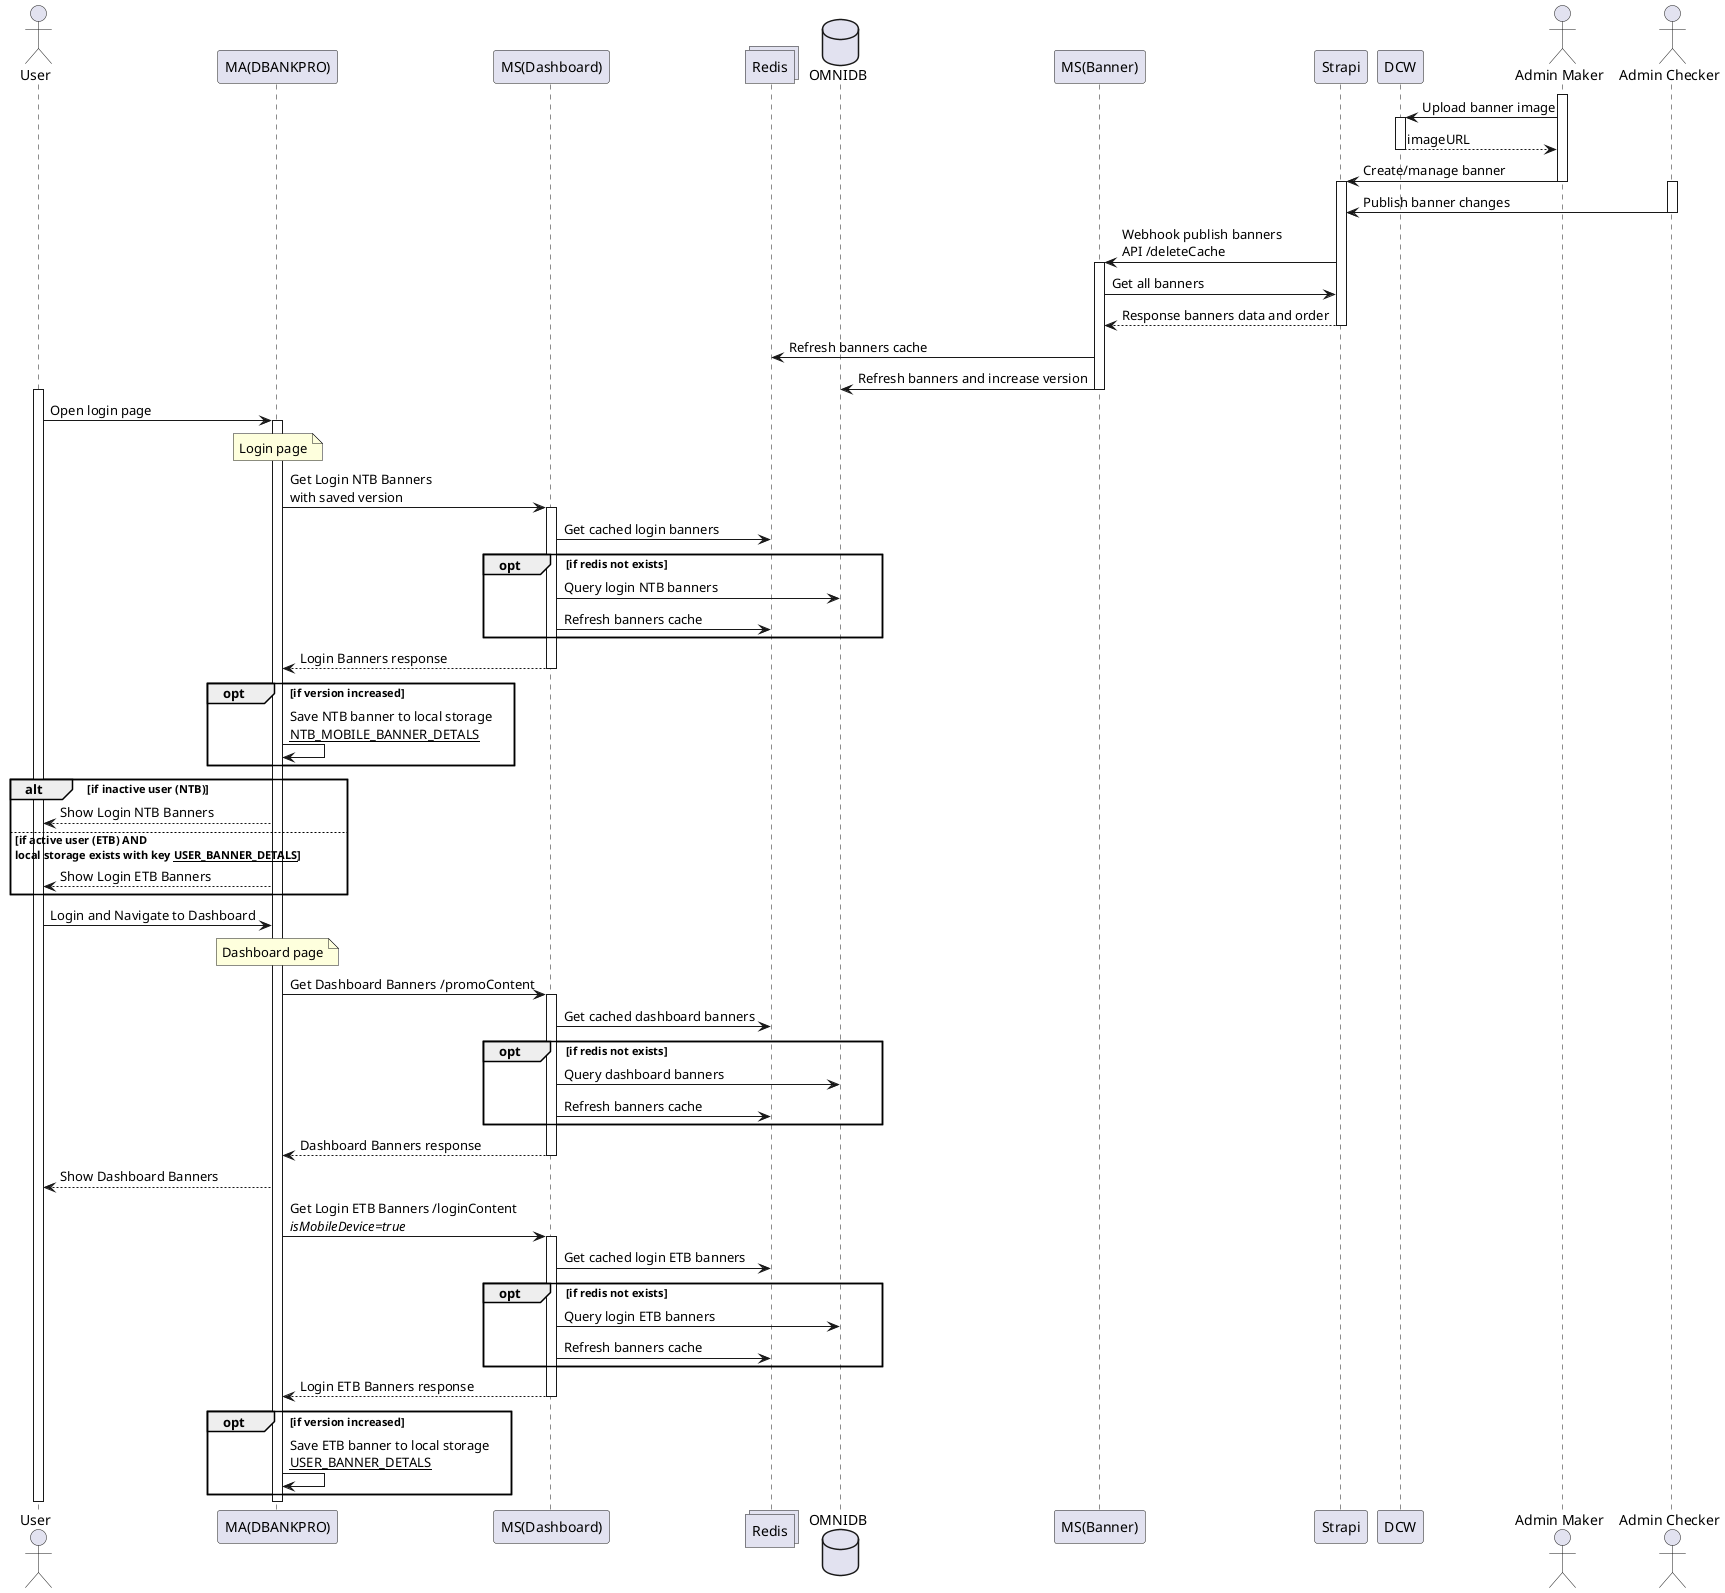 @startuml boBannerPlan
actor "User" as user
participant "MA(DBANKPRO)" as ma
participant "MS(Dashboard)" as ms
collections "Redis" as redis
database "OMNIDB" as db
participant "MS(Banner)" as msb
participant "Strapi" as strapi
participant "DCW" as dcw
actor "Admin Maker" as maker
actor "Admin Checker" as checker

activate maker
maker -> dcw: Upload banner image
activate dcw
return imageURL
deactivate dcw
maker -> strapi: Create/manage banner
deactivate maker
activate strapi

activate checker
checker -> strapi: Publish banner changes
deactivate checker

strapi -> msb: Webhook publish banners\nAPI /deleteCache
activate msb
msb -> strapi: Get all banners
strapi --> msb: Response banners data and order
deactivate strapi
msb -> redis: Refresh banners cache
msb -> db: Refresh banners and increase version
deactivate msb

activate user
user -> ma: Open login page
activate ma
note over ma
Login page
end note
ma -> ms: Get Login NTB Banners\nwith saved version
activate ms
ms -> redis: Get cached login banners
opt if redis not exists
ms -> db: Query login NTB banners
ms -> redis: Refresh banners cache
end
return Login Banners response
deactivate ms
opt if version increased
ma -> ma: Save NTB banner to local storage\n__NTB_MOBILE_BANNER_DETALS__
end

alt if inactive user (NTB)
ma --> user: Show Login NTB Banners
else if active user (ETB) AND\nlocal storage exists with key __USER_BANNER_DETALS__
ma --> user: Show Login ETB Banners
end

user -> ma: Login and Navigate to Dashboard

note over ma
Dashboard page
end note
ma -> ms: Get Dashboard Banners /promoContent
activate ms
ms -> redis: Get cached dashboard banners
opt if redis not exists
ms -> db: Query dashboard banners
ms -> redis: Refresh banners cache
end
return Dashboard Banners response
ma --> user: Show Dashboard Banners
deactivate ms

ma -> ms: Get Login ETB Banners /loginContent\n//isMobileDevice=true//
activate ms
ms -> redis: Get cached login ETB banners
opt if redis not exists
ms -> db: Query login ETB banners
ms -> redis: Refresh banners cache
end
return Login ETB Banners response
deactivate ms
opt if version increased
ma -> ma: Save ETB banner to local storage\n__USER_BANNER_DETALS__
end

deactivate ma
deactivate user